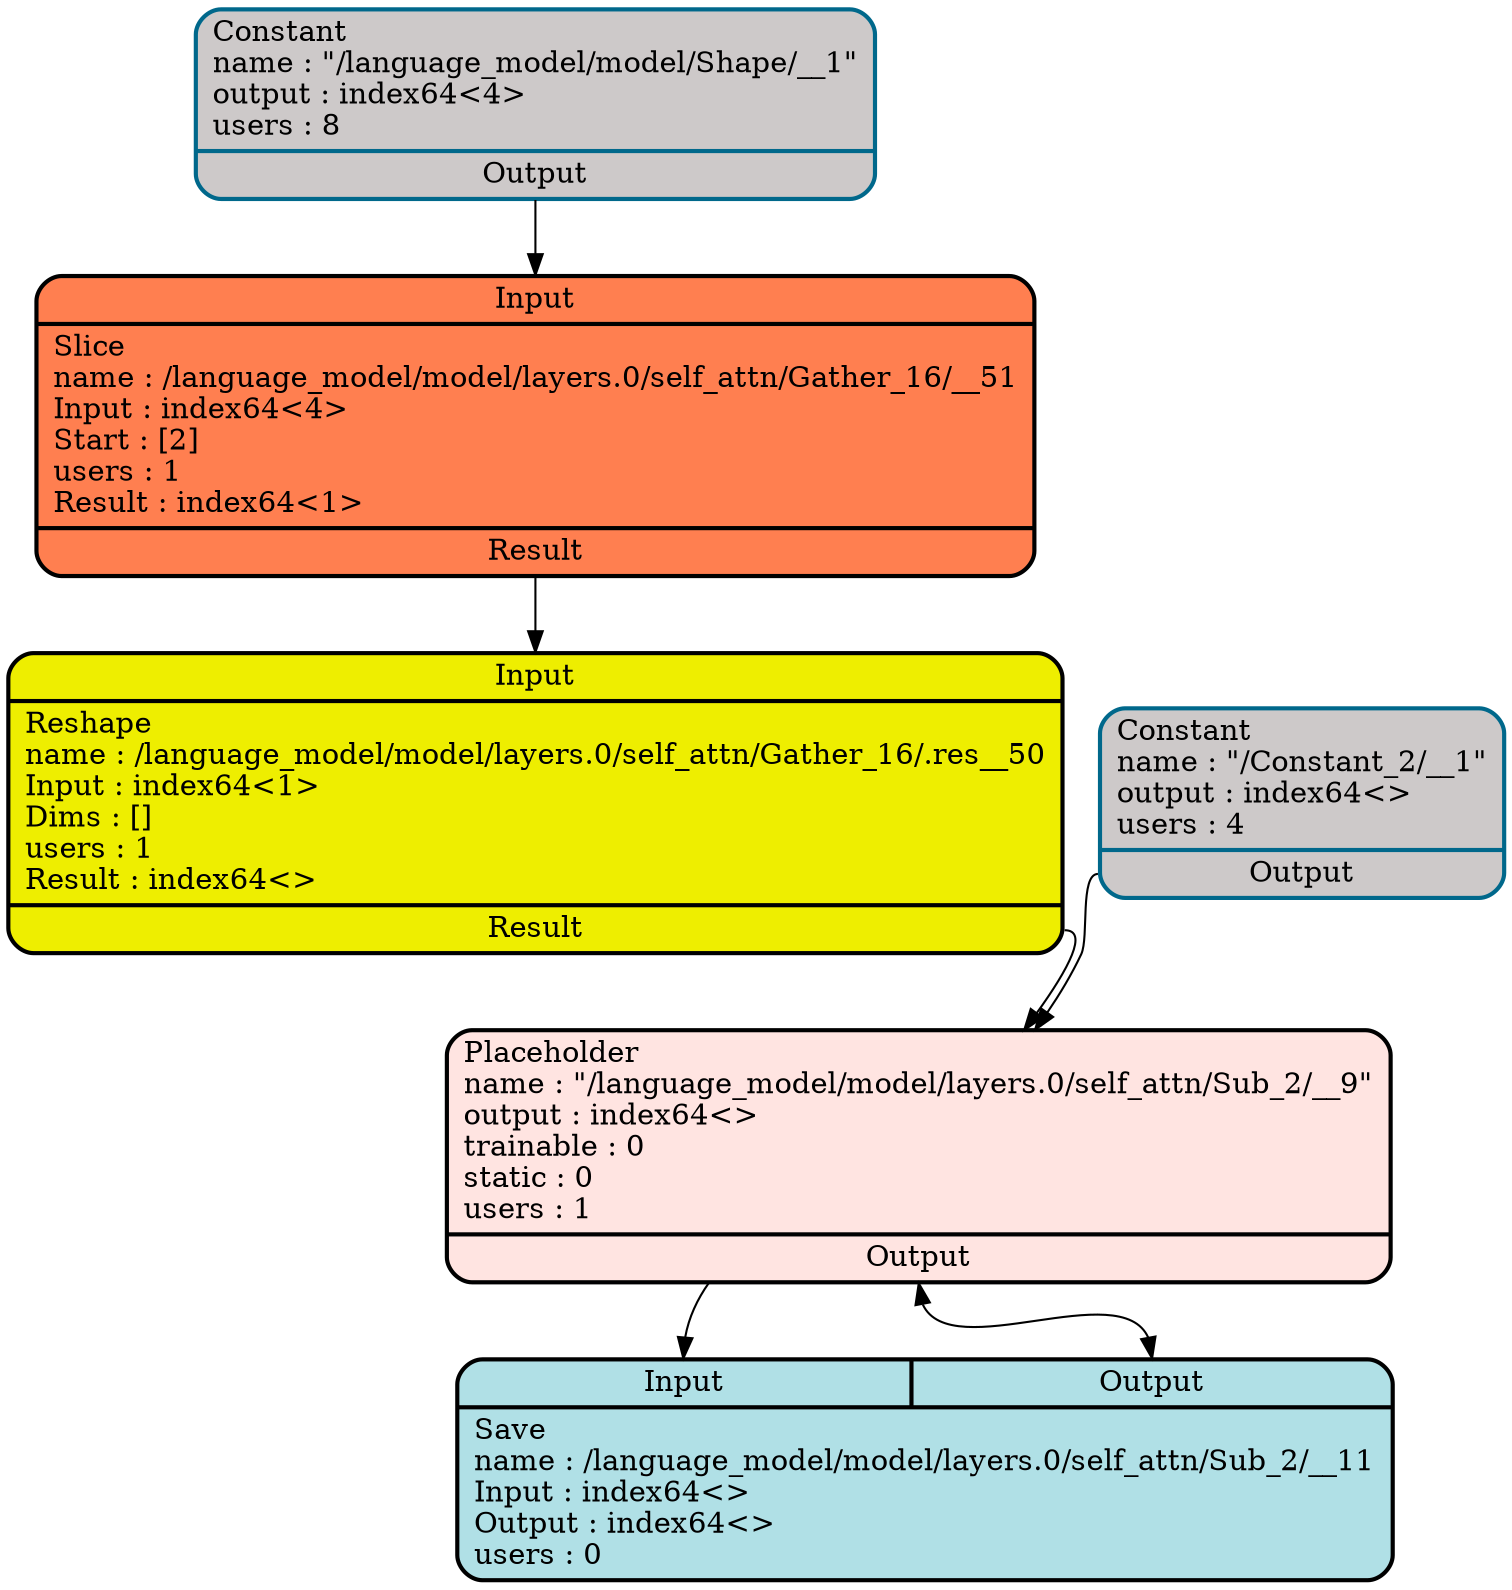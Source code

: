 digraph DAG {
	rankdir=TB;
"/language_model/model/layers.0/self_attn/Sub_2/__11" [
	label = "{{<Input>Input|<Output>Output}|{Save\lname : /language_model/model/layers.0/self_attn/Sub_2/__11\lInput : index64\<\>\lOutput : index64\<\>\lusers : 0\l}}"
	shape = "record"
	style="filled,rounded"
	fillcolor=PowderBlue
penwidth = 2];

"/language_model/model/layers.0/self_attn/Sub_2/__9" [
	label = "{{<LHS>LHS|<RHS>RHS}|{Sub\lname : /language_model/model/layers.0/self_attn/Sub_2/__9\lLHS : index64\<\>\lRHS : index64\<\>\lusers : 1\lResult : index64\<\>\l}|{<Result>Result}}"
	shape = "record"
	style="filled,rounded"
	fillcolor=MistyRose2
penwidth = 2];

"/language_model/model/layers.0/self_attn/Gather_16/__50" [
	label = "{{<Input>Input}|{Reshape\lname : /language_model/model/layers.0/self_attn/Gather_16/.res__50\lInput : index64\<1\>\lDims : []\lusers : 1\lResult : index64\<\>\l}|{<Result>Result}}"
	shape = "record"
	style="filled,rounded"
	fillcolor=Yellow2
penwidth = 2];

"/language_model/model/layers.0/self_attn/Gather_16/__51" [
	label = "{{<Input>Input}|{Slice\lname : /language_model/model/layers.0/self_attn/Gather_16/__51\lInput : index64\<4\>\lStart : [2]\lusers : 1\lResult : index64\<1\>\l}|{<Result>Result}}"
	shape = "record"
	style="filled,rounded"
	fillcolor=Coral
penwidth = 2];

"/language_model/model/Shape/__1" [
	label = "{{Constant\lname : \"/language_model/model/Shape/__1\"\loutput : index64\<4\>\lusers : 8\l}|{<Output>Output}}"
	shape = "record"
	style="filled,rounded"
	fillcolor=Snow3 color=DeepSkyBlue4
penwidth = 2];

"/Constant_2/__1" [
	label = "{{Constant\lname : \"/Constant_2/__1\"\loutput : index64\<\>\lusers : 4\l}|{<Output>Output}}"
	shape = "record"
	style="filled,rounded"
	fillcolor=Snow3 color=DeepSkyBlue4
penwidth = 2];

"/language_model/model/layers.0/self_attn/Sub_2/__9" [
	label = "{{Placeholder\lname : \"/language_model/model/layers.0/self_attn/Sub_2/__9\"\loutput : index64\<\>\ltrainable : 0\lstatic : 0\lusers : 1\l}|{<Output>Output}}"
	shape = "record"
	style="filled,rounded"
	fillcolor=MistyRose1
penwidth = 2];

"/language_model/model/layers.0/self_attn/Sub_2/__9" :"Output"  -> "/language_model/model/layers.0/self_attn/Sub_2/__11" :"Output"  [dir="both"];
"/language_model/model/Shape/__1" :"Output"  -> "/language_model/model/layers.0/self_attn/Gather_16/__51" :"Input" ;
"/language_model/model/layers.0/self_attn/Gather_16/__51" :"Result"  -> "/language_model/model/layers.0/self_attn/Gather_16/__50" :"Input" ;
"/language_model/model/layers.0/self_attn/Gather_16/__50" :"Result"  -> "/language_model/model/layers.0/self_attn/Sub_2/__9" :"LHS" ;
"/Constant_2/__1" :"Output"  -> "/language_model/model/layers.0/self_attn/Sub_2/__9" :"RHS" ;
"/language_model/model/layers.0/self_attn/Sub_2/__9" :"Result"  -> "/language_model/model/layers.0/self_attn/Sub_2/__11" :"Input" ;
}